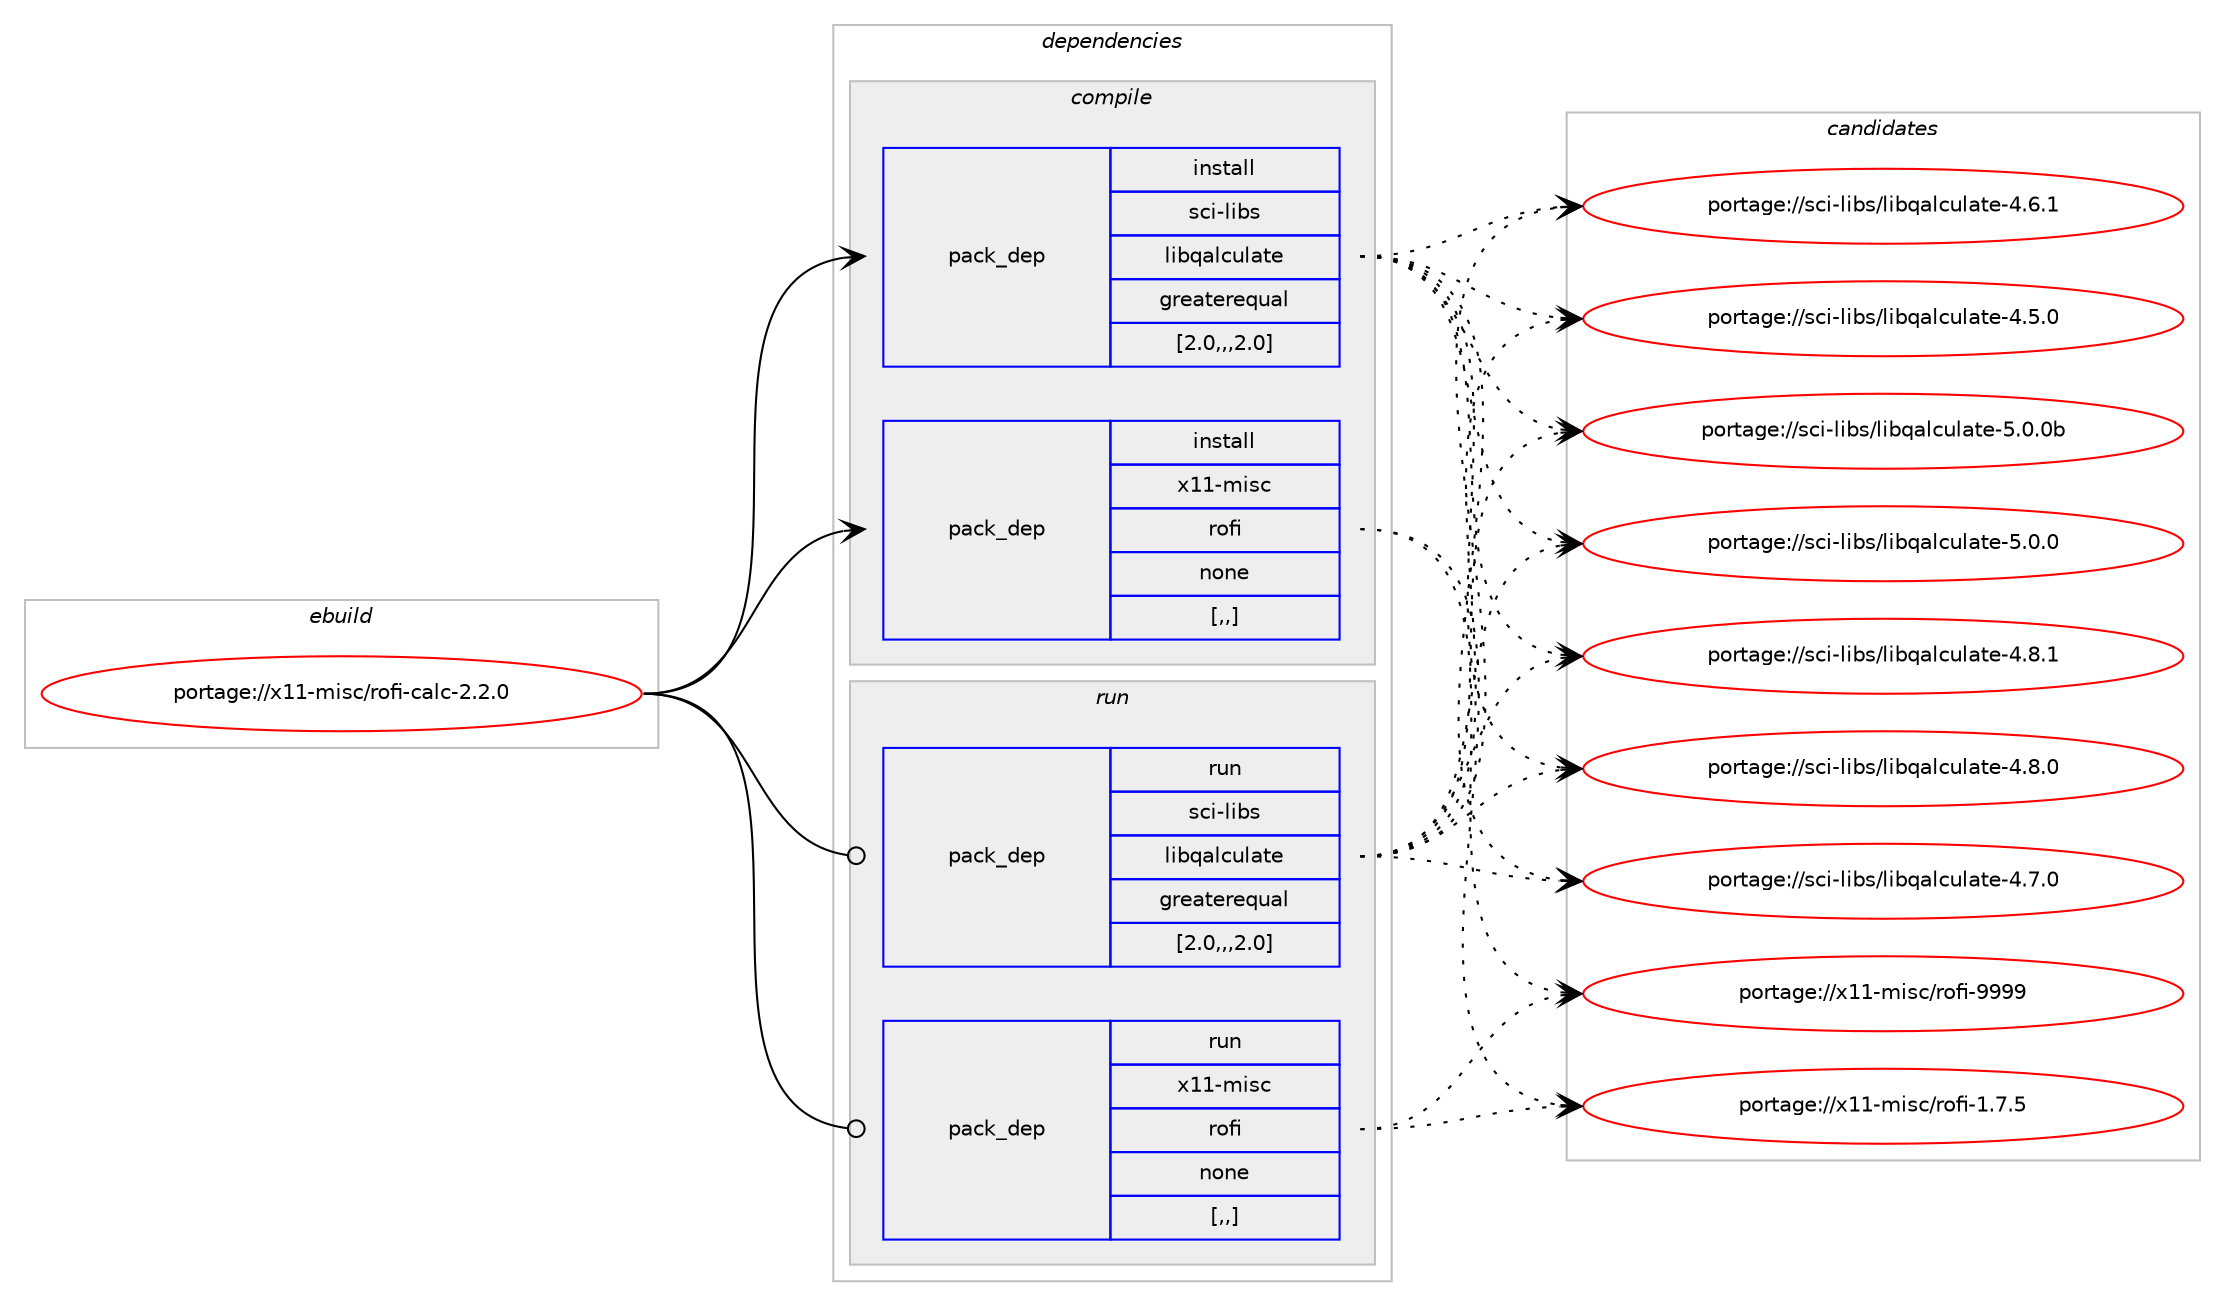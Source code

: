 digraph prolog {

# *************
# Graph options
# *************

newrank=true;
concentrate=true;
compound=true;
graph [rankdir=LR,fontname=Helvetica,fontsize=10,ranksep=1.5];#, ranksep=2.5, nodesep=0.2];
edge  [arrowhead=vee];
node  [fontname=Helvetica,fontsize=10];

# **********
# The ebuild
# **********

subgraph cluster_leftcol {
color=gray;
label=<<i>ebuild</i>>;
id [label="portage://x11-misc/rofi-calc-2.2.0", color=red, width=4, href="../x11-misc/rofi-calc-2.2.0.svg"];
}

# ****************
# The dependencies
# ****************

subgraph cluster_midcol {
color=gray;
label=<<i>dependencies</i>>;
subgraph cluster_compile {
fillcolor="#eeeeee";
style=filled;
label=<<i>compile</i>>;
subgraph pack336356 {
dependency462234 [label=<<TABLE BORDER="0" CELLBORDER="1" CELLSPACING="0" CELLPADDING="4" WIDTH="220"><TR><TD ROWSPAN="6" CELLPADDING="30">pack_dep</TD></TR><TR><TD WIDTH="110">install</TD></TR><TR><TD>sci-libs</TD></TR><TR><TD>libqalculate</TD></TR><TR><TD>greaterequal</TD></TR><TR><TD>[2.0,,,2.0]</TD></TR></TABLE>>, shape=none, color=blue];
}
id:e -> dependency462234:w [weight=20,style="solid",arrowhead="vee"];
subgraph pack336357 {
dependency462235 [label=<<TABLE BORDER="0" CELLBORDER="1" CELLSPACING="0" CELLPADDING="4" WIDTH="220"><TR><TD ROWSPAN="6" CELLPADDING="30">pack_dep</TD></TR><TR><TD WIDTH="110">install</TD></TR><TR><TD>x11-misc</TD></TR><TR><TD>rofi</TD></TR><TR><TD>none</TD></TR><TR><TD>[,,]</TD></TR></TABLE>>, shape=none, color=blue];
}
id:e -> dependency462235:w [weight=20,style="solid",arrowhead="vee"];
}
subgraph cluster_compileandrun {
fillcolor="#eeeeee";
style=filled;
label=<<i>compile and run</i>>;
}
subgraph cluster_run {
fillcolor="#eeeeee";
style=filled;
label=<<i>run</i>>;
subgraph pack336358 {
dependency462236 [label=<<TABLE BORDER="0" CELLBORDER="1" CELLSPACING="0" CELLPADDING="4" WIDTH="220"><TR><TD ROWSPAN="6" CELLPADDING="30">pack_dep</TD></TR><TR><TD WIDTH="110">run</TD></TR><TR><TD>sci-libs</TD></TR><TR><TD>libqalculate</TD></TR><TR><TD>greaterequal</TD></TR><TR><TD>[2.0,,,2.0]</TD></TR></TABLE>>, shape=none, color=blue];
}
id:e -> dependency462236:w [weight=20,style="solid",arrowhead="odot"];
subgraph pack336359 {
dependency462237 [label=<<TABLE BORDER="0" CELLBORDER="1" CELLSPACING="0" CELLPADDING="4" WIDTH="220"><TR><TD ROWSPAN="6" CELLPADDING="30">pack_dep</TD></TR><TR><TD WIDTH="110">run</TD></TR><TR><TD>x11-misc</TD></TR><TR><TD>rofi</TD></TR><TR><TD>none</TD></TR><TR><TD>[,,]</TD></TR></TABLE>>, shape=none, color=blue];
}
id:e -> dependency462237:w [weight=20,style="solid",arrowhead="odot"];
}
}

# **************
# The candidates
# **************

subgraph cluster_choices {
rank=same;
color=gray;
label=<<i>candidates</i>>;

subgraph choice336356 {
color=black;
nodesep=1;
choice115991054510810598115471081059811397108991171089711610145534648464898 [label="portage://sci-libs/libqalculate-5.0.0b", color=red, width=4,href="../sci-libs/libqalculate-5.0.0b.svg"];
choice1159910545108105981154710810598113971089911710897116101455346484648 [label="portage://sci-libs/libqalculate-5.0.0", color=red, width=4,href="../sci-libs/libqalculate-5.0.0.svg"];
choice1159910545108105981154710810598113971089911710897116101455246564649 [label="portage://sci-libs/libqalculate-4.8.1", color=red, width=4,href="../sci-libs/libqalculate-4.8.1.svg"];
choice1159910545108105981154710810598113971089911710897116101455246564648 [label="portage://sci-libs/libqalculate-4.8.0", color=red, width=4,href="../sci-libs/libqalculate-4.8.0.svg"];
choice1159910545108105981154710810598113971089911710897116101455246554648 [label="portage://sci-libs/libqalculate-4.7.0", color=red, width=4,href="../sci-libs/libqalculate-4.7.0.svg"];
choice1159910545108105981154710810598113971089911710897116101455246544649 [label="portage://sci-libs/libqalculate-4.6.1", color=red, width=4,href="../sci-libs/libqalculate-4.6.1.svg"];
choice1159910545108105981154710810598113971089911710897116101455246534648 [label="portage://sci-libs/libqalculate-4.5.0", color=red, width=4,href="../sci-libs/libqalculate-4.5.0.svg"];
dependency462234:e -> choice115991054510810598115471081059811397108991171089711610145534648464898:w [style=dotted,weight="100"];
dependency462234:e -> choice1159910545108105981154710810598113971089911710897116101455346484648:w [style=dotted,weight="100"];
dependency462234:e -> choice1159910545108105981154710810598113971089911710897116101455246564649:w [style=dotted,weight="100"];
dependency462234:e -> choice1159910545108105981154710810598113971089911710897116101455246564648:w [style=dotted,weight="100"];
dependency462234:e -> choice1159910545108105981154710810598113971089911710897116101455246554648:w [style=dotted,weight="100"];
dependency462234:e -> choice1159910545108105981154710810598113971089911710897116101455246544649:w [style=dotted,weight="100"];
dependency462234:e -> choice1159910545108105981154710810598113971089911710897116101455246534648:w [style=dotted,weight="100"];
}
subgraph choice336357 {
color=black;
nodesep=1;
choice12049494510910511599471141111021054557575757 [label="portage://x11-misc/rofi-9999", color=red, width=4,href="../x11-misc/rofi-9999.svg"];
choice1204949451091051159947114111102105454946554653 [label="portage://x11-misc/rofi-1.7.5", color=red, width=4,href="../x11-misc/rofi-1.7.5.svg"];
dependency462235:e -> choice12049494510910511599471141111021054557575757:w [style=dotted,weight="100"];
dependency462235:e -> choice1204949451091051159947114111102105454946554653:w [style=dotted,weight="100"];
}
subgraph choice336358 {
color=black;
nodesep=1;
choice115991054510810598115471081059811397108991171089711610145534648464898 [label="portage://sci-libs/libqalculate-5.0.0b", color=red, width=4,href="../sci-libs/libqalculate-5.0.0b.svg"];
choice1159910545108105981154710810598113971089911710897116101455346484648 [label="portage://sci-libs/libqalculate-5.0.0", color=red, width=4,href="../sci-libs/libqalculate-5.0.0.svg"];
choice1159910545108105981154710810598113971089911710897116101455246564649 [label="portage://sci-libs/libqalculate-4.8.1", color=red, width=4,href="../sci-libs/libqalculate-4.8.1.svg"];
choice1159910545108105981154710810598113971089911710897116101455246564648 [label="portage://sci-libs/libqalculate-4.8.0", color=red, width=4,href="../sci-libs/libqalculate-4.8.0.svg"];
choice1159910545108105981154710810598113971089911710897116101455246554648 [label="portage://sci-libs/libqalculate-4.7.0", color=red, width=4,href="../sci-libs/libqalculate-4.7.0.svg"];
choice1159910545108105981154710810598113971089911710897116101455246544649 [label="portage://sci-libs/libqalculate-4.6.1", color=red, width=4,href="../sci-libs/libqalculate-4.6.1.svg"];
choice1159910545108105981154710810598113971089911710897116101455246534648 [label="portage://sci-libs/libqalculate-4.5.0", color=red, width=4,href="../sci-libs/libqalculate-4.5.0.svg"];
dependency462236:e -> choice115991054510810598115471081059811397108991171089711610145534648464898:w [style=dotted,weight="100"];
dependency462236:e -> choice1159910545108105981154710810598113971089911710897116101455346484648:w [style=dotted,weight="100"];
dependency462236:e -> choice1159910545108105981154710810598113971089911710897116101455246564649:w [style=dotted,weight="100"];
dependency462236:e -> choice1159910545108105981154710810598113971089911710897116101455246564648:w [style=dotted,weight="100"];
dependency462236:e -> choice1159910545108105981154710810598113971089911710897116101455246554648:w [style=dotted,weight="100"];
dependency462236:e -> choice1159910545108105981154710810598113971089911710897116101455246544649:w [style=dotted,weight="100"];
dependency462236:e -> choice1159910545108105981154710810598113971089911710897116101455246534648:w [style=dotted,weight="100"];
}
subgraph choice336359 {
color=black;
nodesep=1;
choice12049494510910511599471141111021054557575757 [label="portage://x11-misc/rofi-9999", color=red, width=4,href="../x11-misc/rofi-9999.svg"];
choice1204949451091051159947114111102105454946554653 [label="portage://x11-misc/rofi-1.7.5", color=red, width=4,href="../x11-misc/rofi-1.7.5.svg"];
dependency462237:e -> choice12049494510910511599471141111021054557575757:w [style=dotted,weight="100"];
dependency462237:e -> choice1204949451091051159947114111102105454946554653:w [style=dotted,weight="100"];
}
}

}
